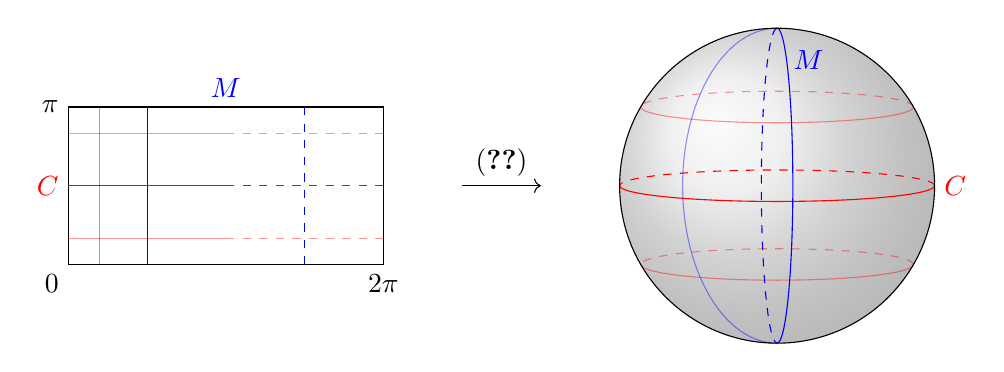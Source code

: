 \begin{tikzpicture}[scale=2]
% Rechthoek
\draw (0,0) -- (2,0) -- (2,1) -- (0,1) -- cycle;
\draw (0,0) node [below left] {$0$};
\draw (2,0) node [below] {$2\pi$};
\draw (0,1) node [left] {$\pi$};
% Hoogtegraden op rechthoek
\draw[red] (0,0.5) -- (1,0.5);
\draw[red, dashed] (1,0.5) -- (2,0.5);
\draw[red, opacity=0.42] (0,1/6) -- (1,1/6);
\draw[red, dashed, opacity=0.42] (1,1/6) -- (2,1/6);
\draw[red, opacity=0.42] (0,5/6) -- (1,5/6);
\draw[red, dashed, opacity=0.42] (1,5/6) -- (2,5/6);
\draw[red] (0,0.5) node [left] {$C$};
% Meridiaan op rechthoek
\draw[blue] (0.5,1) -- (0.5,0);
\draw[blue, opacity=.42] (0.2,1) -- (0.2,0);
\draw[blue, dashed] (1.5,1) -- (1.5,0);
\draw[blue] (1,1) node [above] {$M$};

% Pijl
\draw [->] (2.5, 0.5) -- (3, 0.5);
\draw (2.75,0.5) node [above] {\eqref{eq:BorelPolar}};
% Bol
\shade[ball color = gray!40, opacity = 0.4] (4.5, 0.5) circle (1);

% Hoogtegraden op bol
\draw[red, dashed] (5.5, 0.5) arc (0:180:1 and 0.1);
\draw[red] (3.5, 0.5) arc (-180:0:1 and 0.1);
\draw[red] (5.5, 0.5) node [right] {$C$};

\draw[red, opacity=0.42] ({4.5-cos(30)}, {0.5-sin(30)}) arc (-180:0:{cos(30)} and 0.1);
\draw[red, opacity=0.42, dashed] ({4.5+cos(30)}, {0.5-sin(30)}) arc (0:180:{cos(30)} and 0.1);
\draw[red, opacity=0.42] ({4.5-cos(30)}, {0.5+sin(30)}) arc (-180:0:{cos(30)} and 0.1);
\draw[red, opacity=0.42, dashed] ({4.5+cos(30)}, {0.5+sin(30)}) arc (0:180:{cos(30)} and 0.1);

% Meridiaan op bol
\draw[blue, dashed, rotate around={90:(4.5, 1.5)}] (4.5, 1.5) arc (0:180:1 and 0.1);
\draw[blue, rotate around={90:(4.5, -0.5)}] (4.5, -0.5) arc (-180:0:1 and 0.1);

\draw[blue] (4.7, 1.3) node {$M$};

\draw[blue, rotate around={270:(4.5, 1.5)}, opacity=.42] (4.5, 1.5) arc (-180:0:1 and 0.6);


\draw (4.5, 0.5) circle (1);
\end{tikzpicture}